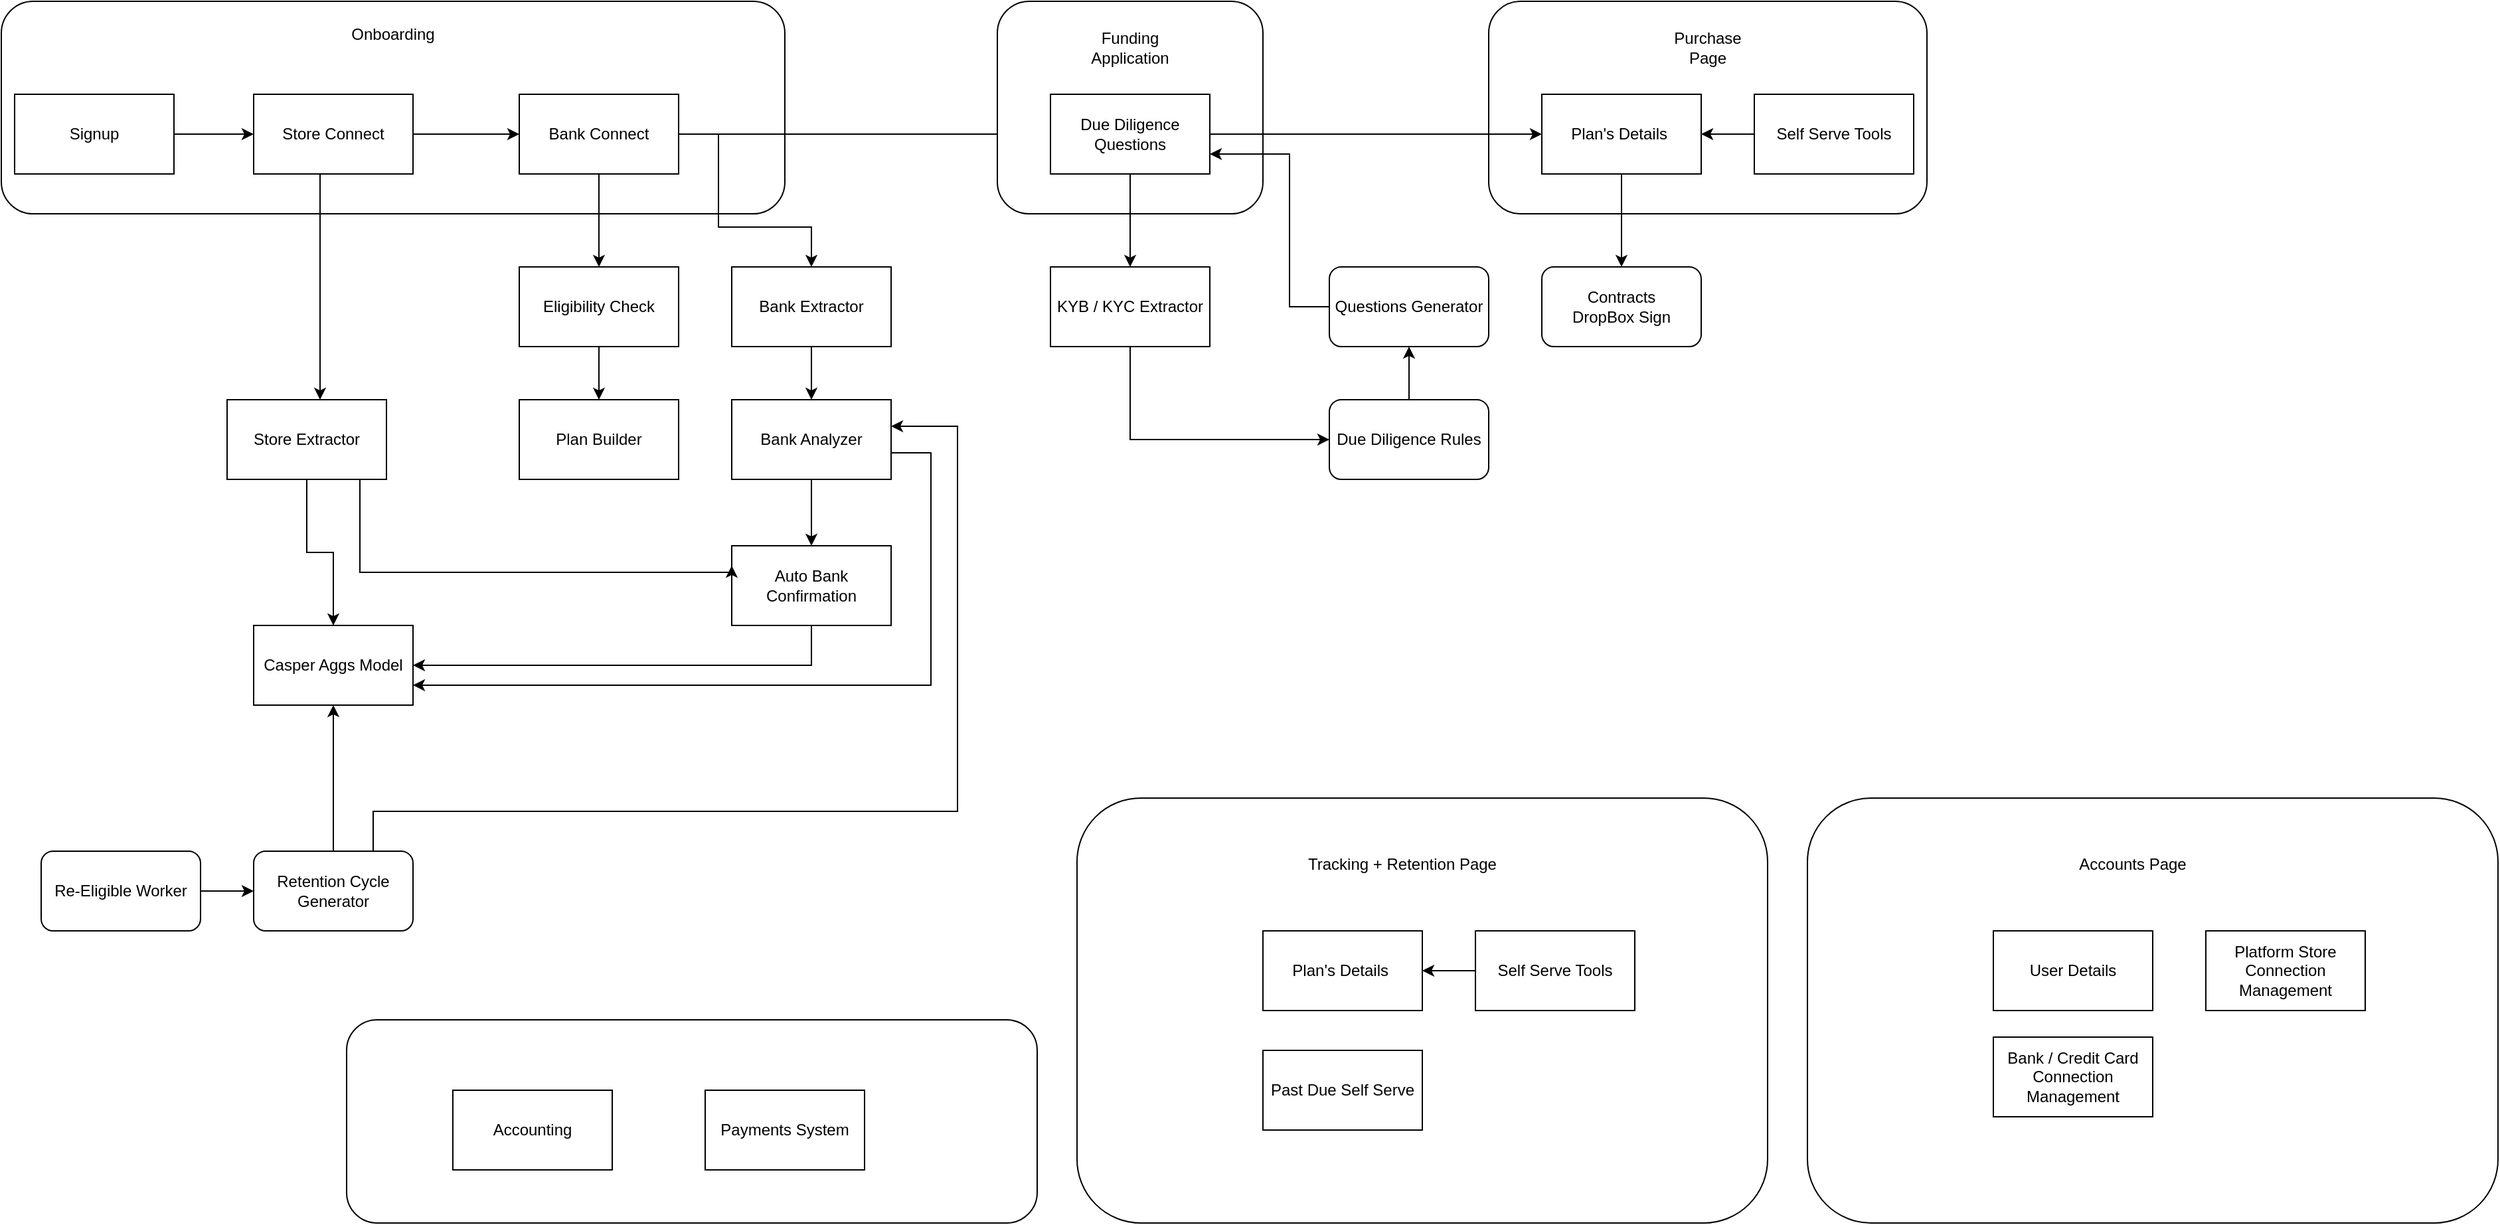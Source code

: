 <mxfile version="28.2.5">
  <diagram name="Page-1" id="UjOTRW7vhjB5Is7gNjRP">
    <mxGraphModel dx="1374" dy="1036" grid="1" gridSize="10" guides="1" tooltips="1" connect="1" arrows="1" fold="1" page="1" pageScale="1" pageWidth="1169" pageHeight="827" math="0" shadow="0">
      <root>
        <mxCell id="0" />
        <mxCell id="1" parent="0" />
        <mxCell id="l6LLySE8dGEOb2_Vdk8C-20" value="" style="group" vertex="1" connectable="0" parent="1">
          <mxGeometry x="10" y="90" width="590" height="160" as="geometry" />
        </mxCell>
        <mxCell id="l6LLySE8dGEOb2_Vdk8C-1" value="" style="rounded=1;whiteSpace=wrap;html=1;shadow=0;" vertex="1" parent="l6LLySE8dGEOb2_Vdk8C-20">
          <mxGeometry width="590" height="160" as="geometry" />
        </mxCell>
        <mxCell id="l6LLySE8dGEOb2_Vdk8C-2" value="Onboarding" style="text;html=1;align=center;verticalAlign=middle;whiteSpace=wrap;rounded=0;" vertex="1" parent="l6LLySE8dGEOb2_Vdk8C-20">
          <mxGeometry x="265" y="10" width="60" height="30" as="geometry" />
        </mxCell>
        <mxCell id="B6PUh7vm7_zcToJWxVo1-3" value="" style="edgeStyle=orthogonalEdgeStyle;rounded=0;orthogonalLoop=1;jettySize=auto;html=1;" parent="1" source="B6PUh7vm7_zcToJWxVo1-1" target="B6PUh7vm7_zcToJWxVo1-2" edge="1">
          <mxGeometry relative="1" as="geometry" />
        </mxCell>
        <mxCell id="B6PUh7vm7_zcToJWxVo1-1" value="Store Connect" style="rounded=0;whiteSpace=wrap;html=1;" parent="1" vertex="1">
          <mxGeometry x="200" y="160" width="120" height="60" as="geometry" />
        </mxCell>
        <mxCell id="B6PUh7vm7_zcToJWxVo1-20" value="" style="edgeStyle=orthogonalEdgeStyle;rounded=0;orthogonalLoop=1;jettySize=auto;html=1;" parent="1" source="B6PUh7vm7_zcToJWxVo1-1" target="B6PUh7vm7_zcToJWxVo1-19" edge="1">
          <mxGeometry relative="1" as="geometry">
            <Array as="points">
              <mxPoint x="250" y="260" />
              <mxPoint x="250" y="260" />
            </Array>
          </mxGeometry>
        </mxCell>
        <mxCell id="B6PUh7vm7_zcToJWxVo1-5" value="" style="edgeStyle=orthogonalEdgeStyle;rounded=0;orthogonalLoop=1;jettySize=auto;html=1;" parent="1" source="B6PUh7vm7_zcToJWxVo1-2" target="B6PUh7vm7_zcToJWxVo1-4" edge="1">
          <mxGeometry relative="1" as="geometry" />
        </mxCell>
        <mxCell id="l6LLySE8dGEOb2_Vdk8C-5" style="edgeStyle=orthogonalEdgeStyle;rounded=0;orthogonalLoop=1;jettySize=auto;html=1;" edge="1" parent="1" source="B6PUh7vm7_zcToJWxVo1-2" target="l6LLySE8dGEOb2_Vdk8C-4">
          <mxGeometry relative="1" as="geometry" />
        </mxCell>
        <mxCell id="l6LLySE8dGEOb2_Vdk8C-26" style="edgeStyle=orthogonalEdgeStyle;rounded=0;orthogonalLoop=1;jettySize=auto;html=1;entryX=0.5;entryY=0;entryDx=0;entryDy=0;" edge="1" parent="1" source="B6PUh7vm7_zcToJWxVo1-2" target="l6LLySE8dGEOb2_Vdk8C-25">
          <mxGeometry relative="1" as="geometry">
            <Array as="points">
              <mxPoint x="550" y="190" />
              <mxPoint x="550" y="260" />
              <mxPoint x="620" y="260" />
            </Array>
          </mxGeometry>
        </mxCell>
        <mxCell id="B6PUh7vm7_zcToJWxVo1-2" value="Bank Connect" style="rounded=0;whiteSpace=wrap;html=1;" parent="1" vertex="1">
          <mxGeometry x="400" y="160" width="120" height="60" as="geometry" />
        </mxCell>
        <mxCell id="B6PUh7vm7_zcToJWxVo1-7" style="edgeStyle=orthogonalEdgeStyle;rounded=0;orthogonalLoop=1;jettySize=auto;html=1;" parent="1" source="B6PUh7vm7_zcToJWxVo1-6" target="B6PUh7vm7_zcToJWxVo1-1" edge="1">
          <mxGeometry relative="1" as="geometry" />
        </mxCell>
        <mxCell id="B6PUh7vm7_zcToJWxVo1-6" value="Signup" style="rounded=0;whiteSpace=wrap;html=1;" parent="1" vertex="1">
          <mxGeometry x="20" y="160" width="120" height="60" as="geometry" />
        </mxCell>
        <mxCell id="B6PUh7vm7_zcToJWxVo1-9" value="Plan Builder" style="rounded=0;whiteSpace=wrap;html=1;" parent="1" vertex="1">
          <mxGeometry x="400" y="390" width="120" height="60" as="geometry" />
        </mxCell>
        <mxCell id="B6PUh7vm7_zcToJWxVo1-23" value="" style="edgeStyle=orthogonalEdgeStyle;rounded=0;orthogonalLoop=1;jettySize=auto;html=1;" parent="1" source="B6PUh7vm7_zcToJWxVo1-11" target="B6PUh7vm7_zcToJWxVo1-22" edge="1">
          <mxGeometry relative="1" as="geometry" />
        </mxCell>
        <mxCell id="l6LLySE8dGEOb2_Vdk8C-24" style="edgeStyle=orthogonalEdgeStyle;rounded=0;orthogonalLoop=1;jettySize=auto;html=1;entryX=1;entryY=0.75;entryDx=0;entryDy=0;" edge="1" parent="1" source="B6PUh7vm7_zcToJWxVo1-11" target="B6PUh7vm7_zcToJWxVo1-13">
          <mxGeometry relative="1" as="geometry">
            <Array as="points">
              <mxPoint x="710" y="430" />
              <mxPoint x="710" y="605" />
            </Array>
          </mxGeometry>
        </mxCell>
        <mxCell id="B6PUh7vm7_zcToJWxVo1-11" value="Bank Analyzer" style="whiteSpace=wrap;html=1;rounded=0;" parent="1" vertex="1">
          <mxGeometry x="560" y="390" width="120" height="60" as="geometry" />
        </mxCell>
        <mxCell id="B6PUh7vm7_zcToJWxVo1-13" value="Casper Aggs Model" style="whiteSpace=wrap;html=1;rounded=0;" parent="1" vertex="1">
          <mxGeometry x="200" y="560" width="120" height="60" as="geometry" />
        </mxCell>
        <mxCell id="l6LLySE8dGEOb2_Vdk8C-21" style="edgeStyle=orthogonalEdgeStyle;rounded=0;orthogonalLoop=1;jettySize=auto;html=1;" edge="1" parent="1" source="B6PUh7vm7_zcToJWxVo1-19" target="B6PUh7vm7_zcToJWxVo1-13">
          <mxGeometry relative="1" as="geometry" />
        </mxCell>
        <mxCell id="B6PUh7vm7_zcToJWxVo1-19" value="Store Extractor" style="whiteSpace=wrap;html=1;rounded=0;" parent="1" vertex="1">
          <mxGeometry x="180" y="390" width="120" height="60" as="geometry" />
        </mxCell>
        <mxCell id="l6LLySE8dGEOb2_Vdk8C-39" style="edgeStyle=orthogonalEdgeStyle;rounded=0;orthogonalLoop=1;jettySize=auto;html=1;entryX=1;entryY=0.5;entryDx=0;entryDy=0;" edge="1" parent="1" source="B6PUh7vm7_zcToJWxVo1-22" target="B6PUh7vm7_zcToJWxVo1-13">
          <mxGeometry relative="1" as="geometry">
            <Array as="points">
              <mxPoint x="620" y="590" />
            </Array>
          </mxGeometry>
        </mxCell>
        <mxCell id="B6PUh7vm7_zcToJWxVo1-22" value="Auto Bank Confirmation" style="whiteSpace=wrap;html=1;rounded=0;" parent="1" vertex="1">
          <mxGeometry x="560" y="500" width="120" height="60" as="geometry" />
        </mxCell>
        <mxCell id="B6PUh7vm7_zcToJWxVo1-24" style="edgeStyle=orthogonalEdgeStyle;rounded=0;orthogonalLoop=1;jettySize=auto;html=1;entryX=0;entryY=0.25;entryDx=0;entryDy=0;" parent="1" source="B6PUh7vm7_zcToJWxVo1-19" target="B6PUh7vm7_zcToJWxVo1-22" edge="1">
          <mxGeometry relative="1" as="geometry">
            <Array as="points">
              <mxPoint x="280" y="520" />
              <mxPoint x="560" y="520" />
            </Array>
            <mxPoint x="470" y="520" as="targetPoint" />
          </mxGeometry>
        </mxCell>
        <mxCell id="l6LLySE8dGEOb2_Vdk8C-7" style="edgeStyle=orthogonalEdgeStyle;rounded=0;orthogonalLoop=1;jettySize=auto;html=1;entryX=0.5;entryY=0;entryDx=0;entryDy=0;" edge="1" parent="1" source="l6LLySE8dGEOb2_Vdk8C-4" target="B6PUh7vm7_zcToJWxVo1-9">
          <mxGeometry relative="1" as="geometry" />
        </mxCell>
        <mxCell id="l6LLySE8dGEOb2_Vdk8C-4" value="Eligibility Check" style="rounded=0;whiteSpace=wrap;html=1;" vertex="1" parent="1">
          <mxGeometry x="400" y="290" width="120" height="60" as="geometry" />
        </mxCell>
        <mxCell id="l6LLySE8dGEOb2_Vdk8C-27" style="edgeStyle=orthogonalEdgeStyle;rounded=0;orthogonalLoop=1;jettySize=auto;html=1;" edge="1" parent="1" source="l6LLySE8dGEOb2_Vdk8C-25" target="B6PUh7vm7_zcToJWxVo1-11">
          <mxGeometry relative="1" as="geometry" />
        </mxCell>
        <mxCell id="l6LLySE8dGEOb2_Vdk8C-25" value="Bank Extractor" style="whiteSpace=wrap;html=1;rounded=0;" vertex="1" parent="1">
          <mxGeometry x="560" y="290" width="120" height="60" as="geometry" />
        </mxCell>
        <mxCell id="l6LLySE8dGEOb2_Vdk8C-35" style="edgeStyle=orthogonalEdgeStyle;rounded=0;orthogonalLoop=1;jettySize=auto;html=1;entryX=0;entryY=0.5;entryDx=0;entryDy=0;exitX=0.5;exitY=1;exitDx=0;exitDy=0;" edge="1" parent="1" source="l6LLySE8dGEOb2_Vdk8C-28" target="l6LLySE8dGEOb2_Vdk8C-31">
          <mxGeometry relative="1" as="geometry" />
        </mxCell>
        <mxCell id="l6LLySE8dGEOb2_Vdk8C-28" value="KYB / KYC Extractor" style="whiteSpace=wrap;html=1;rounded=0;" vertex="1" parent="1">
          <mxGeometry x="800" y="290" width="120" height="60" as="geometry" />
        </mxCell>
        <mxCell id="l6LLySE8dGEOb2_Vdk8C-19" value="" style="group" vertex="1" connectable="0" parent="1">
          <mxGeometry x="1130" y="90" width="330" height="160" as="geometry" />
        </mxCell>
        <mxCell id="l6LLySE8dGEOb2_Vdk8C-10" value="" style="rounded=1;whiteSpace=wrap;html=1;" vertex="1" parent="l6LLySE8dGEOb2_Vdk8C-19">
          <mxGeometry width="330" height="160" as="geometry" />
        </mxCell>
        <mxCell id="l6LLySE8dGEOb2_Vdk8C-13" value="Purchase Page" style="text;html=1;align=center;verticalAlign=middle;whiteSpace=wrap;rounded=0;" vertex="1" parent="l6LLySE8dGEOb2_Vdk8C-19">
          <mxGeometry x="135" y="20" width="60" height="30" as="geometry" />
        </mxCell>
        <mxCell id="l6LLySE8dGEOb2_Vdk8C-17" value="Plan&#39;s Details&amp;nbsp;" style="rounded=0;whiteSpace=wrap;html=1;" vertex="1" parent="l6LLySE8dGEOb2_Vdk8C-19">
          <mxGeometry x="40" y="70" width="120" height="60" as="geometry" />
        </mxCell>
        <mxCell id="l6LLySE8dGEOb2_Vdk8C-46" style="edgeStyle=orthogonalEdgeStyle;rounded=0;orthogonalLoop=1;jettySize=auto;html=1;exitX=0;exitY=0.5;exitDx=0;exitDy=0;" edge="1" parent="l6LLySE8dGEOb2_Vdk8C-19" source="l6LLySE8dGEOb2_Vdk8C-45" target="l6LLySE8dGEOb2_Vdk8C-17">
          <mxGeometry relative="1" as="geometry" />
        </mxCell>
        <mxCell id="l6LLySE8dGEOb2_Vdk8C-45" value="Self Serve Tools" style="rounded=0;whiteSpace=wrap;html=1;" vertex="1" parent="l6LLySE8dGEOb2_Vdk8C-19">
          <mxGeometry x="200" y="70" width="120" height="60" as="geometry" />
        </mxCell>
        <mxCell id="l6LLySE8dGEOb2_Vdk8C-12" value="" style="group;shadow=0;" vertex="1" connectable="0" parent="1">
          <mxGeometry x="760" y="90" width="200" height="160" as="geometry" />
        </mxCell>
        <mxCell id="l6LLySE8dGEOb2_Vdk8C-8" value="" style="rounded=1;whiteSpace=wrap;html=1;" vertex="1" parent="l6LLySE8dGEOb2_Vdk8C-12">
          <mxGeometry width="200" height="160" as="geometry" />
        </mxCell>
        <mxCell id="l6LLySE8dGEOb2_Vdk8C-9" value="Funding Application" style="text;html=1;align=center;verticalAlign=middle;whiteSpace=wrap;rounded=0;" vertex="1" parent="l6LLySE8dGEOb2_Vdk8C-12">
          <mxGeometry x="70" y="20" width="60" height="30" as="geometry" />
        </mxCell>
        <mxCell id="l6LLySE8dGEOb2_Vdk8C-18" value="" style="edgeStyle=orthogonalEdgeStyle;rounded=0;orthogonalLoop=1;jettySize=auto;html=1;" edge="1" parent="1" source="B6PUh7vm7_zcToJWxVo1-4" target="l6LLySE8dGEOb2_Vdk8C-17">
          <mxGeometry relative="1" as="geometry" />
        </mxCell>
        <mxCell id="l6LLySE8dGEOb2_Vdk8C-30" style="edgeStyle=orthogonalEdgeStyle;rounded=0;orthogonalLoop=1;jettySize=auto;html=1;entryX=0.5;entryY=0;entryDx=0;entryDy=0;" edge="1" parent="1" source="B6PUh7vm7_zcToJWxVo1-4" target="l6LLySE8dGEOb2_Vdk8C-28">
          <mxGeometry relative="1" as="geometry" />
        </mxCell>
        <mxCell id="B6PUh7vm7_zcToJWxVo1-4" value="Due Diligence Questions" style="rounded=0;whiteSpace=wrap;html=1;" parent="1" vertex="1">
          <mxGeometry x="800" y="160" width="120" height="60" as="geometry" />
        </mxCell>
        <mxCell id="l6LLySE8dGEOb2_Vdk8C-36" style="edgeStyle=orthogonalEdgeStyle;rounded=0;orthogonalLoop=1;jettySize=auto;html=1;" edge="1" parent="1" source="l6LLySE8dGEOb2_Vdk8C-31" target="l6LLySE8dGEOb2_Vdk8C-34">
          <mxGeometry relative="1" as="geometry" />
        </mxCell>
        <mxCell id="l6LLySE8dGEOb2_Vdk8C-31" value="Due Diligence Rules" style="rounded=1;whiteSpace=wrap;html=1;" vertex="1" parent="1">
          <mxGeometry x="1010" y="390" width="120" height="60" as="geometry" />
        </mxCell>
        <mxCell id="l6LLySE8dGEOb2_Vdk8C-32" value="Contracts&lt;div&gt;DropBox Sign&lt;/div&gt;" style="rounded=1;whiteSpace=wrap;html=1;" vertex="1" parent="1">
          <mxGeometry x="1170" y="290" width="120" height="60" as="geometry" />
        </mxCell>
        <mxCell id="l6LLySE8dGEOb2_Vdk8C-37" style="edgeStyle=orthogonalEdgeStyle;rounded=0;orthogonalLoop=1;jettySize=auto;html=1;entryX=1;entryY=0.75;entryDx=0;entryDy=0;" edge="1" parent="1" source="l6LLySE8dGEOb2_Vdk8C-34" target="B6PUh7vm7_zcToJWxVo1-4">
          <mxGeometry relative="1" as="geometry">
            <Array as="points">
              <mxPoint x="980" y="320" />
              <mxPoint x="980" y="205" />
            </Array>
          </mxGeometry>
        </mxCell>
        <mxCell id="l6LLySE8dGEOb2_Vdk8C-34" value="Questions Generator" style="rounded=1;whiteSpace=wrap;html=1;" vertex="1" parent="1">
          <mxGeometry x="1010" y="290" width="120" height="60" as="geometry" />
        </mxCell>
        <mxCell id="l6LLySE8dGEOb2_Vdk8C-42" style="edgeStyle=orthogonalEdgeStyle;rounded=0;orthogonalLoop=1;jettySize=auto;html=1;exitX=0.5;exitY=1;exitDx=0;exitDy=0;" edge="1" parent="1" source="l6LLySE8dGEOb2_Vdk8C-17" target="l6LLySE8dGEOb2_Vdk8C-32">
          <mxGeometry relative="1" as="geometry" />
        </mxCell>
        <mxCell id="l6LLySE8dGEOb2_Vdk8C-47" value="" style="group" vertex="1" connectable="0" parent="1">
          <mxGeometry x="900" y="690" width="440" height="320" as="geometry" />
        </mxCell>
        <mxCell id="l6LLySE8dGEOb2_Vdk8C-48" value="" style="rounded=1;whiteSpace=wrap;html=1;" vertex="1" parent="l6LLySE8dGEOb2_Vdk8C-47">
          <mxGeometry x="-80" width="520" height="320" as="geometry" />
        </mxCell>
        <mxCell id="l6LLySE8dGEOb2_Vdk8C-49" value="Tracking + Retention Page" style="text;html=1;align=center;verticalAlign=middle;whiteSpace=wrap;rounded=0;" vertex="1" parent="l6LLySE8dGEOb2_Vdk8C-47">
          <mxGeometry x="78.12" y="20" width="173.75" height="60" as="geometry" />
        </mxCell>
        <mxCell id="l6LLySE8dGEOb2_Vdk8C-51" style="edgeStyle=orthogonalEdgeStyle;rounded=0;orthogonalLoop=1;jettySize=auto;html=1;exitX=0;exitY=0.5;exitDx=0;exitDy=0;" edge="1" parent="l6LLySE8dGEOb2_Vdk8C-47" source="l6LLySE8dGEOb2_Vdk8C-52">
          <mxGeometry relative="1" as="geometry">
            <mxPoint x="160" y="200" as="targetPoint" />
          </mxGeometry>
        </mxCell>
        <mxCell id="l6LLySE8dGEOb2_Vdk8C-59" value="Plan&#39;s Details&amp;nbsp;" style="rounded=0;whiteSpace=wrap;html=1;" vertex="1" parent="l6LLySE8dGEOb2_Vdk8C-47">
          <mxGeometry x="60" y="100" width="120" height="60" as="geometry" />
        </mxCell>
        <mxCell id="l6LLySE8dGEOb2_Vdk8C-61" style="edgeStyle=orthogonalEdgeStyle;rounded=0;orthogonalLoop=1;jettySize=auto;html=1;entryX=1;entryY=0.5;entryDx=0;entryDy=0;" edge="1" parent="l6LLySE8dGEOb2_Vdk8C-47" source="l6LLySE8dGEOb2_Vdk8C-60" target="l6LLySE8dGEOb2_Vdk8C-59">
          <mxGeometry relative="1" as="geometry" />
        </mxCell>
        <mxCell id="l6LLySE8dGEOb2_Vdk8C-60" value="Self Serve Tools" style="rounded=0;whiteSpace=wrap;html=1;" vertex="1" parent="l6LLySE8dGEOb2_Vdk8C-47">
          <mxGeometry x="220" y="100" width="120" height="60" as="geometry" />
        </mxCell>
        <mxCell id="l6LLySE8dGEOb2_Vdk8C-62" value="Past Due Self Serve" style="rounded=0;whiteSpace=wrap;html=1;" vertex="1" parent="l6LLySE8dGEOb2_Vdk8C-47">
          <mxGeometry x="60" y="190" width="120" height="60" as="geometry" />
        </mxCell>
        <mxCell id="l6LLySE8dGEOb2_Vdk8C-55" style="edgeStyle=orthogonalEdgeStyle;rounded=0;orthogonalLoop=1;jettySize=auto;html=1;entryX=0;entryY=0.5;entryDx=0;entryDy=0;" edge="1" parent="1" source="l6LLySE8dGEOb2_Vdk8C-53" target="l6LLySE8dGEOb2_Vdk8C-54">
          <mxGeometry relative="1" as="geometry" />
        </mxCell>
        <mxCell id="l6LLySE8dGEOb2_Vdk8C-53" value="Re-Eligible Worker" style="rounded=1;whiteSpace=wrap;html=1;" vertex="1" parent="1">
          <mxGeometry x="40" y="730" width="120" height="60" as="geometry" />
        </mxCell>
        <mxCell id="l6LLySE8dGEOb2_Vdk8C-56" style="edgeStyle=orthogonalEdgeStyle;rounded=0;orthogonalLoop=1;jettySize=auto;html=1;entryX=0.5;entryY=1;entryDx=0;entryDy=0;" edge="1" parent="1" source="l6LLySE8dGEOb2_Vdk8C-54" target="B6PUh7vm7_zcToJWxVo1-13">
          <mxGeometry relative="1" as="geometry" />
        </mxCell>
        <mxCell id="l6LLySE8dGEOb2_Vdk8C-57" style="edgeStyle=orthogonalEdgeStyle;rounded=0;orthogonalLoop=1;jettySize=auto;html=1;" edge="1" parent="1" source="l6LLySE8dGEOb2_Vdk8C-54" target="B6PUh7vm7_zcToJWxVo1-11">
          <mxGeometry relative="1" as="geometry">
            <Array as="points">
              <mxPoint x="290" y="700" />
              <mxPoint x="730" y="700" />
              <mxPoint x="730" y="410" />
            </Array>
          </mxGeometry>
        </mxCell>
        <mxCell id="l6LLySE8dGEOb2_Vdk8C-54" value="Retention Cycle Generator" style="rounded=1;whiteSpace=wrap;html=1;" vertex="1" parent="1">
          <mxGeometry x="200" y="730" width="120" height="60" as="geometry" />
        </mxCell>
        <mxCell id="l6LLySE8dGEOb2_Vdk8C-63" value="" style="group" vertex="1" connectable="0" parent="1">
          <mxGeometry x="1450" y="690" width="440" height="320" as="geometry" />
        </mxCell>
        <mxCell id="l6LLySE8dGEOb2_Vdk8C-64" value="" style="rounded=1;whiteSpace=wrap;html=1;" vertex="1" parent="l6LLySE8dGEOb2_Vdk8C-63">
          <mxGeometry x="-80" width="520" height="320" as="geometry" />
        </mxCell>
        <mxCell id="l6LLySE8dGEOb2_Vdk8C-65" value="Accounts Page" style="text;html=1;align=center;verticalAlign=middle;whiteSpace=wrap;rounded=0;" vertex="1" parent="l6LLySE8dGEOb2_Vdk8C-63">
          <mxGeometry x="78.12" y="20" width="173.75" height="60" as="geometry" />
        </mxCell>
        <mxCell id="l6LLySE8dGEOb2_Vdk8C-66" style="edgeStyle=orthogonalEdgeStyle;rounded=0;orthogonalLoop=1;jettySize=auto;html=1;exitX=0;exitY=0.5;exitDx=0;exitDy=0;" edge="1" parent="l6LLySE8dGEOb2_Vdk8C-63">
          <mxGeometry relative="1" as="geometry">
            <mxPoint x="160" y="200" as="targetPoint" />
          </mxGeometry>
        </mxCell>
        <mxCell id="l6LLySE8dGEOb2_Vdk8C-67" value="User Details" style="rounded=0;whiteSpace=wrap;html=1;" vertex="1" parent="l6LLySE8dGEOb2_Vdk8C-63">
          <mxGeometry x="60" y="100" width="120" height="60" as="geometry" />
        </mxCell>
        <mxCell id="l6LLySE8dGEOb2_Vdk8C-70" value="Platform Store Connection Management" style="rounded=0;whiteSpace=wrap;html=1;" vertex="1" parent="l6LLySE8dGEOb2_Vdk8C-63">
          <mxGeometry x="220" y="100" width="120" height="60" as="geometry" />
        </mxCell>
        <mxCell id="l6LLySE8dGEOb2_Vdk8C-71" value="Bank / Credit Card Connection Management" style="rounded=0;whiteSpace=wrap;html=1;" vertex="1" parent="l6LLySE8dGEOb2_Vdk8C-63">
          <mxGeometry x="60" y="180" width="120" height="60" as="geometry" />
        </mxCell>
        <mxCell id="l6LLySE8dGEOb2_Vdk8C-74" value="" style="rounded=1;whiteSpace=wrap;html=1;" vertex="1" parent="1">
          <mxGeometry x="270" y="857" width="520" height="153" as="geometry" />
        </mxCell>
        <mxCell id="l6LLySE8dGEOb2_Vdk8C-76" value="Accounting" style="rounded=0;whiteSpace=wrap;html=1;" vertex="1" parent="1">
          <mxGeometry x="350" y="910" width="120" height="60" as="geometry" />
        </mxCell>
        <mxCell id="l6LLySE8dGEOb2_Vdk8C-77" value="Payments System" style="rounded=0;whiteSpace=wrap;html=1;" vertex="1" parent="1">
          <mxGeometry x="540" y="910" width="120" height="60" as="geometry" />
        </mxCell>
      </root>
    </mxGraphModel>
  </diagram>
</mxfile>
